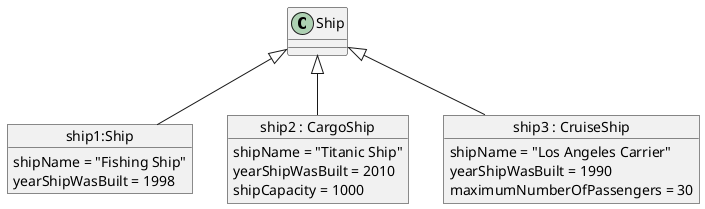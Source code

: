 @startuml
'https://plantuml.com/object-diagram


class Ship {
}

object "ship1:Ship" as s1 {
  shipName = "Fishing Ship"
  yearShipWasBuilt = 1998
}
object "ship2 : CargoShip" as s2 {
  shipName = "Titanic Ship"
   yearShipWasBuilt = 2010
   shipCapacity = 1000
}
object "ship3 : CruiseShip" as s3 {
   shipName = "Los Angeles Carrier"
    yearShipWasBuilt = 1990

    maximumNumberOfPassengers = 30
}


Ship <|-- s1
Ship <|-- s2
Ship <|-- s3

@enduml
